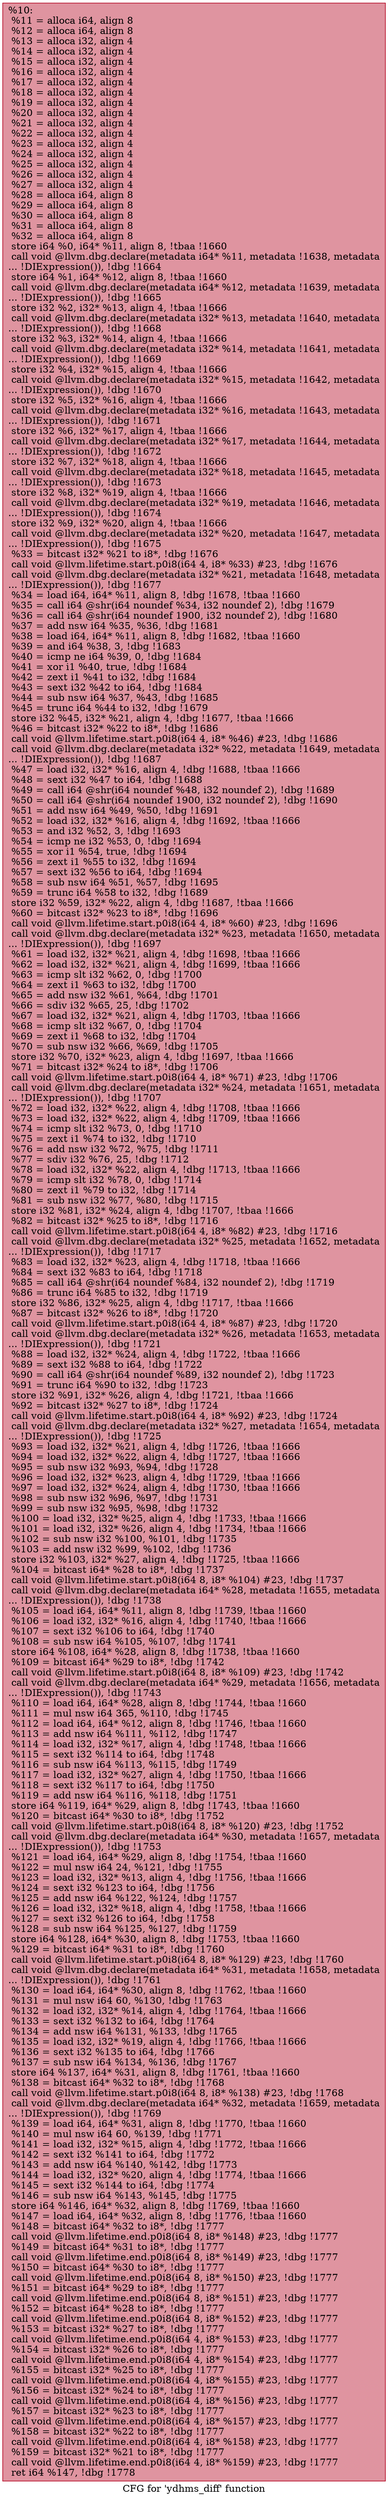 digraph "CFG for 'ydhms_diff' function" {
	label="CFG for 'ydhms_diff' function";

	Node0x18dae30 [shape=record,color="#b70d28ff", style=filled, fillcolor="#b70d2870",label="{%10:\l  %11 = alloca i64, align 8\l  %12 = alloca i64, align 8\l  %13 = alloca i32, align 4\l  %14 = alloca i32, align 4\l  %15 = alloca i32, align 4\l  %16 = alloca i32, align 4\l  %17 = alloca i32, align 4\l  %18 = alloca i32, align 4\l  %19 = alloca i32, align 4\l  %20 = alloca i32, align 4\l  %21 = alloca i32, align 4\l  %22 = alloca i32, align 4\l  %23 = alloca i32, align 4\l  %24 = alloca i32, align 4\l  %25 = alloca i32, align 4\l  %26 = alloca i32, align 4\l  %27 = alloca i32, align 4\l  %28 = alloca i64, align 8\l  %29 = alloca i64, align 8\l  %30 = alloca i64, align 8\l  %31 = alloca i64, align 8\l  %32 = alloca i64, align 8\l  store i64 %0, i64* %11, align 8, !tbaa !1660\l  call void @llvm.dbg.declare(metadata i64* %11, metadata !1638, metadata\l... !DIExpression()), !dbg !1664\l  store i64 %1, i64* %12, align 8, !tbaa !1660\l  call void @llvm.dbg.declare(metadata i64* %12, metadata !1639, metadata\l... !DIExpression()), !dbg !1665\l  store i32 %2, i32* %13, align 4, !tbaa !1666\l  call void @llvm.dbg.declare(metadata i32* %13, metadata !1640, metadata\l... !DIExpression()), !dbg !1668\l  store i32 %3, i32* %14, align 4, !tbaa !1666\l  call void @llvm.dbg.declare(metadata i32* %14, metadata !1641, metadata\l... !DIExpression()), !dbg !1669\l  store i32 %4, i32* %15, align 4, !tbaa !1666\l  call void @llvm.dbg.declare(metadata i32* %15, metadata !1642, metadata\l... !DIExpression()), !dbg !1670\l  store i32 %5, i32* %16, align 4, !tbaa !1666\l  call void @llvm.dbg.declare(metadata i32* %16, metadata !1643, metadata\l... !DIExpression()), !dbg !1671\l  store i32 %6, i32* %17, align 4, !tbaa !1666\l  call void @llvm.dbg.declare(metadata i32* %17, metadata !1644, metadata\l... !DIExpression()), !dbg !1672\l  store i32 %7, i32* %18, align 4, !tbaa !1666\l  call void @llvm.dbg.declare(metadata i32* %18, metadata !1645, metadata\l... !DIExpression()), !dbg !1673\l  store i32 %8, i32* %19, align 4, !tbaa !1666\l  call void @llvm.dbg.declare(metadata i32* %19, metadata !1646, metadata\l... !DIExpression()), !dbg !1674\l  store i32 %9, i32* %20, align 4, !tbaa !1666\l  call void @llvm.dbg.declare(metadata i32* %20, metadata !1647, metadata\l... !DIExpression()), !dbg !1675\l  %33 = bitcast i32* %21 to i8*, !dbg !1676\l  call void @llvm.lifetime.start.p0i8(i64 4, i8* %33) #23, !dbg !1676\l  call void @llvm.dbg.declare(metadata i32* %21, metadata !1648, metadata\l... !DIExpression()), !dbg !1677\l  %34 = load i64, i64* %11, align 8, !dbg !1678, !tbaa !1660\l  %35 = call i64 @shr(i64 noundef %34, i32 noundef 2), !dbg !1679\l  %36 = call i64 @shr(i64 noundef 1900, i32 noundef 2), !dbg !1680\l  %37 = add nsw i64 %35, %36, !dbg !1681\l  %38 = load i64, i64* %11, align 8, !dbg !1682, !tbaa !1660\l  %39 = and i64 %38, 3, !dbg !1683\l  %40 = icmp ne i64 %39, 0, !dbg !1684\l  %41 = xor i1 %40, true, !dbg !1684\l  %42 = zext i1 %41 to i32, !dbg !1684\l  %43 = sext i32 %42 to i64, !dbg !1684\l  %44 = sub nsw i64 %37, %43, !dbg !1685\l  %45 = trunc i64 %44 to i32, !dbg !1679\l  store i32 %45, i32* %21, align 4, !dbg !1677, !tbaa !1666\l  %46 = bitcast i32* %22 to i8*, !dbg !1686\l  call void @llvm.lifetime.start.p0i8(i64 4, i8* %46) #23, !dbg !1686\l  call void @llvm.dbg.declare(metadata i32* %22, metadata !1649, metadata\l... !DIExpression()), !dbg !1687\l  %47 = load i32, i32* %16, align 4, !dbg !1688, !tbaa !1666\l  %48 = sext i32 %47 to i64, !dbg !1688\l  %49 = call i64 @shr(i64 noundef %48, i32 noundef 2), !dbg !1689\l  %50 = call i64 @shr(i64 noundef 1900, i32 noundef 2), !dbg !1690\l  %51 = add nsw i64 %49, %50, !dbg !1691\l  %52 = load i32, i32* %16, align 4, !dbg !1692, !tbaa !1666\l  %53 = and i32 %52, 3, !dbg !1693\l  %54 = icmp ne i32 %53, 0, !dbg !1694\l  %55 = xor i1 %54, true, !dbg !1694\l  %56 = zext i1 %55 to i32, !dbg !1694\l  %57 = sext i32 %56 to i64, !dbg !1694\l  %58 = sub nsw i64 %51, %57, !dbg !1695\l  %59 = trunc i64 %58 to i32, !dbg !1689\l  store i32 %59, i32* %22, align 4, !dbg !1687, !tbaa !1666\l  %60 = bitcast i32* %23 to i8*, !dbg !1696\l  call void @llvm.lifetime.start.p0i8(i64 4, i8* %60) #23, !dbg !1696\l  call void @llvm.dbg.declare(metadata i32* %23, metadata !1650, metadata\l... !DIExpression()), !dbg !1697\l  %61 = load i32, i32* %21, align 4, !dbg !1698, !tbaa !1666\l  %62 = load i32, i32* %21, align 4, !dbg !1699, !tbaa !1666\l  %63 = icmp slt i32 %62, 0, !dbg !1700\l  %64 = zext i1 %63 to i32, !dbg !1700\l  %65 = add nsw i32 %61, %64, !dbg !1701\l  %66 = sdiv i32 %65, 25, !dbg !1702\l  %67 = load i32, i32* %21, align 4, !dbg !1703, !tbaa !1666\l  %68 = icmp slt i32 %67, 0, !dbg !1704\l  %69 = zext i1 %68 to i32, !dbg !1704\l  %70 = sub nsw i32 %66, %69, !dbg !1705\l  store i32 %70, i32* %23, align 4, !dbg !1697, !tbaa !1666\l  %71 = bitcast i32* %24 to i8*, !dbg !1706\l  call void @llvm.lifetime.start.p0i8(i64 4, i8* %71) #23, !dbg !1706\l  call void @llvm.dbg.declare(metadata i32* %24, metadata !1651, metadata\l... !DIExpression()), !dbg !1707\l  %72 = load i32, i32* %22, align 4, !dbg !1708, !tbaa !1666\l  %73 = load i32, i32* %22, align 4, !dbg !1709, !tbaa !1666\l  %74 = icmp slt i32 %73, 0, !dbg !1710\l  %75 = zext i1 %74 to i32, !dbg !1710\l  %76 = add nsw i32 %72, %75, !dbg !1711\l  %77 = sdiv i32 %76, 25, !dbg !1712\l  %78 = load i32, i32* %22, align 4, !dbg !1713, !tbaa !1666\l  %79 = icmp slt i32 %78, 0, !dbg !1714\l  %80 = zext i1 %79 to i32, !dbg !1714\l  %81 = sub nsw i32 %77, %80, !dbg !1715\l  store i32 %81, i32* %24, align 4, !dbg !1707, !tbaa !1666\l  %82 = bitcast i32* %25 to i8*, !dbg !1716\l  call void @llvm.lifetime.start.p0i8(i64 4, i8* %82) #23, !dbg !1716\l  call void @llvm.dbg.declare(metadata i32* %25, metadata !1652, metadata\l... !DIExpression()), !dbg !1717\l  %83 = load i32, i32* %23, align 4, !dbg !1718, !tbaa !1666\l  %84 = sext i32 %83 to i64, !dbg !1718\l  %85 = call i64 @shr(i64 noundef %84, i32 noundef 2), !dbg !1719\l  %86 = trunc i64 %85 to i32, !dbg !1719\l  store i32 %86, i32* %25, align 4, !dbg !1717, !tbaa !1666\l  %87 = bitcast i32* %26 to i8*, !dbg !1720\l  call void @llvm.lifetime.start.p0i8(i64 4, i8* %87) #23, !dbg !1720\l  call void @llvm.dbg.declare(metadata i32* %26, metadata !1653, metadata\l... !DIExpression()), !dbg !1721\l  %88 = load i32, i32* %24, align 4, !dbg !1722, !tbaa !1666\l  %89 = sext i32 %88 to i64, !dbg !1722\l  %90 = call i64 @shr(i64 noundef %89, i32 noundef 2), !dbg !1723\l  %91 = trunc i64 %90 to i32, !dbg !1723\l  store i32 %91, i32* %26, align 4, !dbg !1721, !tbaa !1666\l  %92 = bitcast i32* %27 to i8*, !dbg !1724\l  call void @llvm.lifetime.start.p0i8(i64 4, i8* %92) #23, !dbg !1724\l  call void @llvm.dbg.declare(metadata i32* %27, metadata !1654, metadata\l... !DIExpression()), !dbg !1725\l  %93 = load i32, i32* %21, align 4, !dbg !1726, !tbaa !1666\l  %94 = load i32, i32* %22, align 4, !dbg !1727, !tbaa !1666\l  %95 = sub nsw i32 %93, %94, !dbg !1728\l  %96 = load i32, i32* %23, align 4, !dbg !1729, !tbaa !1666\l  %97 = load i32, i32* %24, align 4, !dbg !1730, !tbaa !1666\l  %98 = sub nsw i32 %96, %97, !dbg !1731\l  %99 = sub nsw i32 %95, %98, !dbg !1732\l  %100 = load i32, i32* %25, align 4, !dbg !1733, !tbaa !1666\l  %101 = load i32, i32* %26, align 4, !dbg !1734, !tbaa !1666\l  %102 = sub nsw i32 %100, %101, !dbg !1735\l  %103 = add nsw i32 %99, %102, !dbg !1736\l  store i32 %103, i32* %27, align 4, !dbg !1725, !tbaa !1666\l  %104 = bitcast i64* %28 to i8*, !dbg !1737\l  call void @llvm.lifetime.start.p0i8(i64 8, i8* %104) #23, !dbg !1737\l  call void @llvm.dbg.declare(metadata i64* %28, metadata !1655, metadata\l... !DIExpression()), !dbg !1738\l  %105 = load i64, i64* %11, align 8, !dbg !1739, !tbaa !1660\l  %106 = load i32, i32* %16, align 4, !dbg !1740, !tbaa !1666\l  %107 = sext i32 %106 to i64, !dbg !1740\l  %108 = sub nsw i64 %105, %107, !dbg !1741\l  store i64 %108, i64* %28, align 8, !dbg !1738, !tbaa !1660\l  %109 = bitcast i64* %29 to i8*, !dbg !1742\l  call void @llvm.lifetime.start.p0i8(i64 8, i8* %109) #23, !dbg !1742\l  call void @llvm.dbg.declare(metadata i64* %29, metadata !1656, metadata\l... !DIExpression()), !dbg !1743\l  %110 = load i64, i64* %28, align 8, !dbg !1744, !tbaa !1660\l  %111 = mul nsw i64 365, %110, !dbg !1745\l  %112 = load i64, i64* %12, align 8, !dbg !1746, !tbaa !1660\l  %113 = add nsw i64 %111, %112, !dbg !1747\l  %114 = load i32, i32* %17, align 4, !dbg !1748, !tbaa !1666\l  %115 = sext i32 %114 to i64, !dbg !1748\l  %116 = sub nsw i64 %113, %115, !dbg !1749\l  %117 = load i32, i32* %27, align 4, !dbg !1750, !tbaa !1666\l  %118 = sext i32 %117 to i64, !dbg !1750\l  %119 = add nsw i64 %116, %118, !dbg !1751\l  store i64 %119, i64* %29, align 8, !dbg !1743, !tbaa !1660\l  %120 = bitcast i64* %30 to i8*, !dbg !1752\l  call void @llvm.lifetime.start.p0i8(i64 8, i8* %120) #23, !dbg !1752\l  call void @llvm.dbg.declare(metadata i64* %30, metadata !1657, metadata\l... !DIExpression()), !dbg !1753\l  %121 = load i64, i64* %29, align 8, !dbg !1754, !tbaa !1660\l  %122 = mul nsw i64 24, %121, !dbg !1755\l  %123 = load i32, i32* %13, align 4, !dbg !1756, !tbaa !1666\l  %124 = sext i32 %123 to i64, !dbg !1756\l  %125 = add nsw i64 %122, %124, !dbg !1757\l  %126 = load i32, i32* %18, align 4, !dbg !1758, !tbaa !1666\l  %127 = sext i32 %126 to i64, !dbg !1758\l  %128 = sub nsw i64 %125, %127, !dbg !1759\l  store i64 %128, i64* %30, align 8, !dbg !1753, !tbaa !1660\l  %129 = bitcast i64* %31 to i8*, !dbg !1760\l  call void @llvm.lifetime.start.p0i8(i64 8, i8* %129) #23, !dbg !1760\l  call void @llvm.dbg.declare(metadata i64* %31, metadata !1658, metadata\l... !DIExpression()), !dbg !1761\l  %130 = load i64, i64* %30, align 8, !dbg !1762, !tbaa !1660\l  %131 = mul nsw i64 60, %130, !dbg !1763\l  %132 = load i32, i32* %14, align 4, !dbg !1764, !tbaa !1666\l  %133 = sext i32 %132 to i64, !dbg !1764\l  %134 = add nsw i64 %131, %133, !dbg !1765\l  %135 = load i32, i32* %19, align 4, !dbg !1766, !tbaa !1666\l  %136 = sext i32 %135 to i64, !dbg !1766\l  %137 = sub nsw i64 %134, %136, !dbg !1767\l  store i64 %137, i64* %31, align 8, !dbg !1761, !tbaa !1660\l  %138 = bitcast i64* %32 to i8*, !dbg !1768\l  call void @llvm.lifetime.start.p0i8(i64 8, i8* %138) #23, !dbg !1768\l  call void @llvm.dbg.declare(metadata i64* %32, metadata !1659, metadata\l... !DIExpression()), !dbg !1769\l  %139 = load i64, i64* %31, align 8, !dbg !1770, !tbaa !1660\l  %140 = mul nsw i64 60, %139, !dbg !1771\l  %141 = load i32, i32* %15, align 4, !dbg !1772, !tbaa !1666\l  %142 = sext i32 %141 to i64, !dbg !1772\l  %143 = add nsw i64 %140, %142, !dbg !1773\l  %144 = load i32, i32* %20, align 4, !dbg !1774, !tbaa !1666\l  %145 = sext i32 %144 to i64, !dbg !1774\l  %146 = sub nsw i64 %143, %145, !dbg !1775\l  store i64 %146, i64* %32, align 8, !dbg !1769, !tbaa !1660\l  %147 = load i64, i64* %32, align 8, !dbg !1776, !tbaa !1660\l  %148 = bitcast i64* %32 to i8*, !dbg !1777\l  call void @llvm.lifetime.end.p0i8(i64 8, i8* %148) #23, !dbg !1777\l  %149 = bitcast i64* %31 to i8*, !dbg !1777\l  call void @llvm.lifetime.end.p0i8(i64 8, i8* %149) #23, !dbg !1777\l  %150 = bitcast i64* %30 to i8*, !dbg !1777\l  call void @llvm.lifetime.end.p0i8(i64 8, i8* %150) #23, !dbg !1777\l  %151 = bitcast i64* %29 to i8*, !dbg !1777\l  call void @llvm.lifetime.end.p0i8(i64 8, i8* %151) #23, !dbg !1777\l  %152 = bitcast i64* %28 to i8*, !dbg !1777\l  call void @llvm.lifetime.end.p0i8(i64 8, i8* %152) #23, !dbg !1777\l  %153 = bitcast i32* %27 to i8*, !dbg !1777\l  call void @llvm.lifetime.end.p0i8(i64 4, i8* %153) #23, !dbg !1777\l  %154 = bitcast i32* %26 to i8*, !dbg !1777\l  call void @llvm.lifetime.end.p0i8(i64 4, i8* %154) #23, !dbg !1777\l  %155 = bitcast i32* %25 to i8*, !dbg !1777\l  call void @llvm.lifetime.end.p0i8(i64 4, i8* %155) #23, !dbg !1777\l  %156 = bitcast i32* %24 to i8*, !dbg !1777\l  call void @llvm.lifetime.end.p0i8(i64 4, i8* %156) #23, !dbg !1777\l  %157 = bitcast i32* %23 to i8*, !dbg !1777\l  call void @llvm.lifetime.end.p0i8(i64 4, i8* %157) #23, !dbg !1777\l  %158 = bitcast i32* %22 to i8*, !dbg !1777\l  call void @llvm.lifetime.end.p0i8(i64 4, i8* %158) #23, !dbg !1777\l  %159 = bitcast i32* %21 to i8*, !dbg !1777\l  call void @llvm.lifetime.end.p0i8(i64 4, i8* %159) #23, !dbg !1777\l  ret i64 %147, !dbg !1778\l}"];
}

